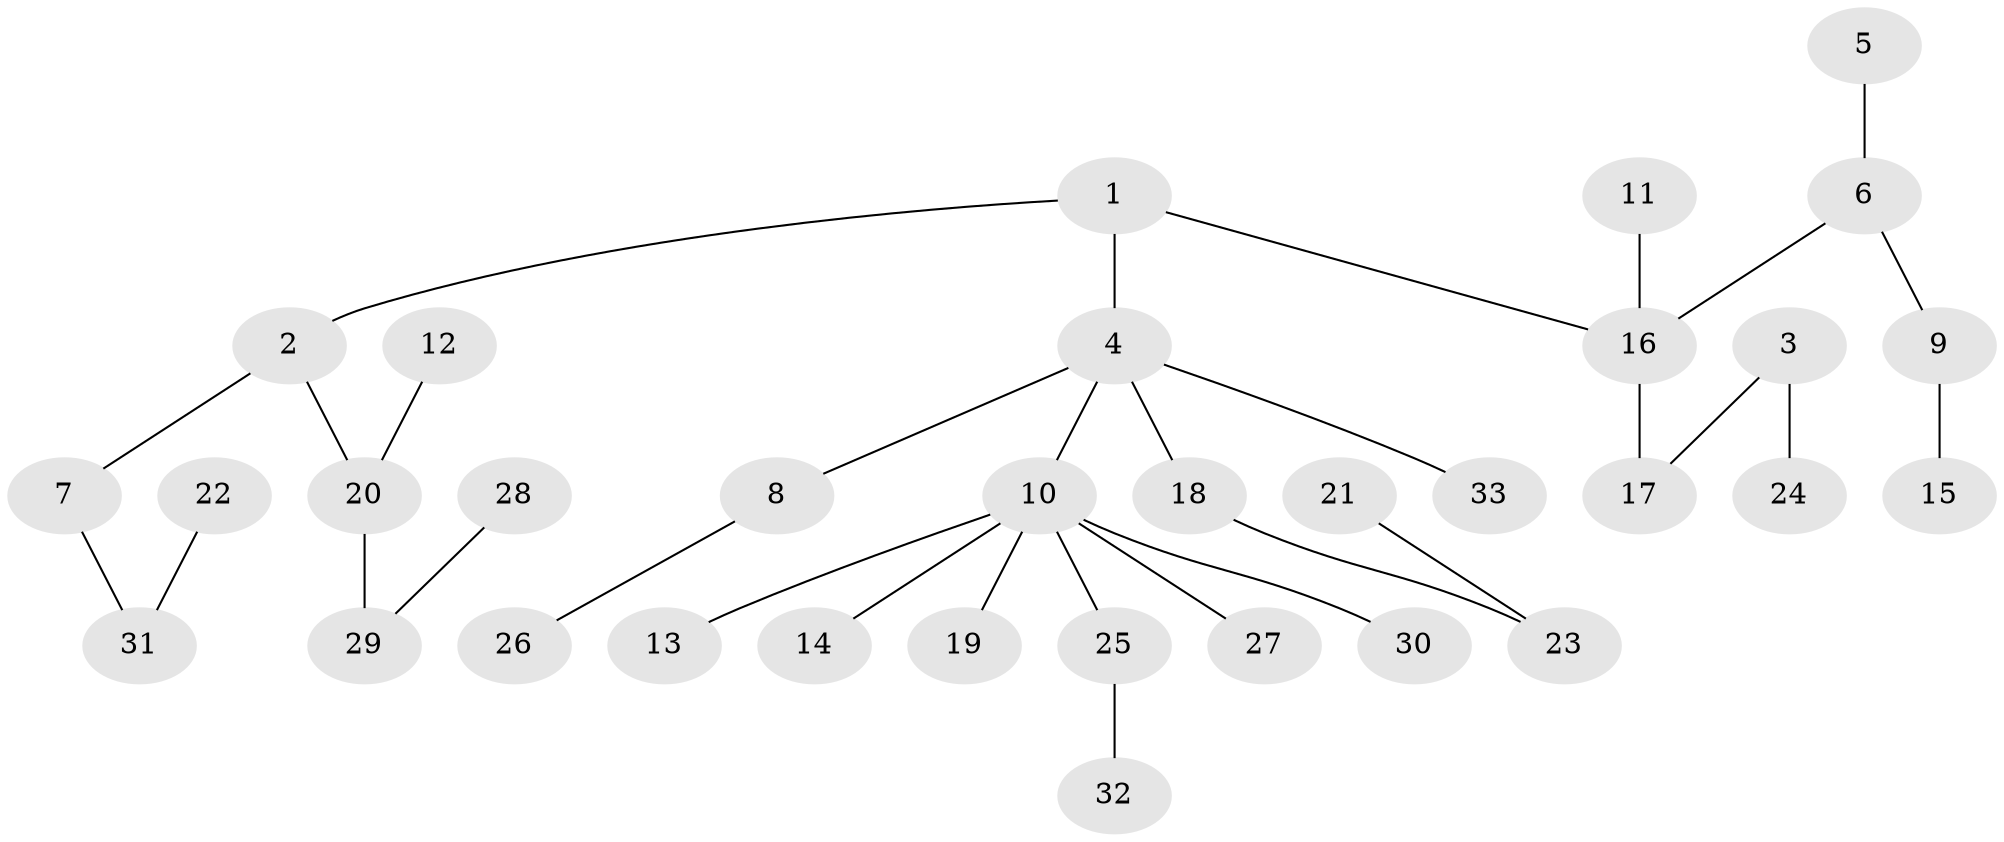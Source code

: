 // original degree distribution, {3: 0.19696969696969696, 5: 0.030303030303030304, 9: 0.015151515151515152, 2: 0.24242424242424243, 4: 0.030303030303030304, 1: 0.48484848484848486}
// Generated by graph-tools (version 1.1) at 2025/02/03/09/25 03:02:31]
// undirected, 33 vertices, 32 edges
graph export_dot {
graph [start="1"]
  node [color=gray90,style=filled];
  1;
  2;
  3;
  4;
  5;
  6;
  7;
  8;
  9;
  10;
  11;
  12;
  13;
  14;
  15;
  16;
  17;
  18;
  19;
  20;
  21;
  22;
  23;
  24;
  25;
  26;
  27;
  28;
  29;
  30;
  31;
  32;
  33;
  1 -- 2 [weight=1.0];
  1 -- 4 [weight=1.0];
  1 -- 16 [weight=1.0];
  2 -- 7 [weight=1.0];
  2 -- 20 [weight=1.0];
  3 -- 17 [weight=1.0];
  3 -- 24 [weight=1.0];
  4 -- 8 [weight=1.0];
  4 -- 10 [weight=1.0];
  4 -- 18 [weight=1.0];
  4 -- 33 [weight=1.0];
  5 -- 6 [weight=1.0];
  6 -- 9 [weight=1.0];
  6 -- 16 [weight=1.0];
  7 -- 31 [weight=1.0];
  8 -- 26 [weight=1.0];
  9 -- 15 [weight=1.0];
  10 -- 13 [weight=1.0];
  10 -- 14 [weight=1.0];
  10 -- 19 [weight=1.0];
  10 -- 25 [weight=1.0];
  10 -- 27 [weight=1.0];
  10 -- 30 [weight=1.0];
  11 -- 16 [weight=1.0];
  12 -- 20 [weight=1.0];
  16 -- 17 [weight=1.0];
  18 -- 23 [weight=1.0];
  20 -- 29 [weight=1.0];
  21 -- 23 [weight=1.0];
  22 -- 31 [weight=1.0];
  25 -- 32 [weight=1.0];
  28 -- 29 [weight=1.0];
}
